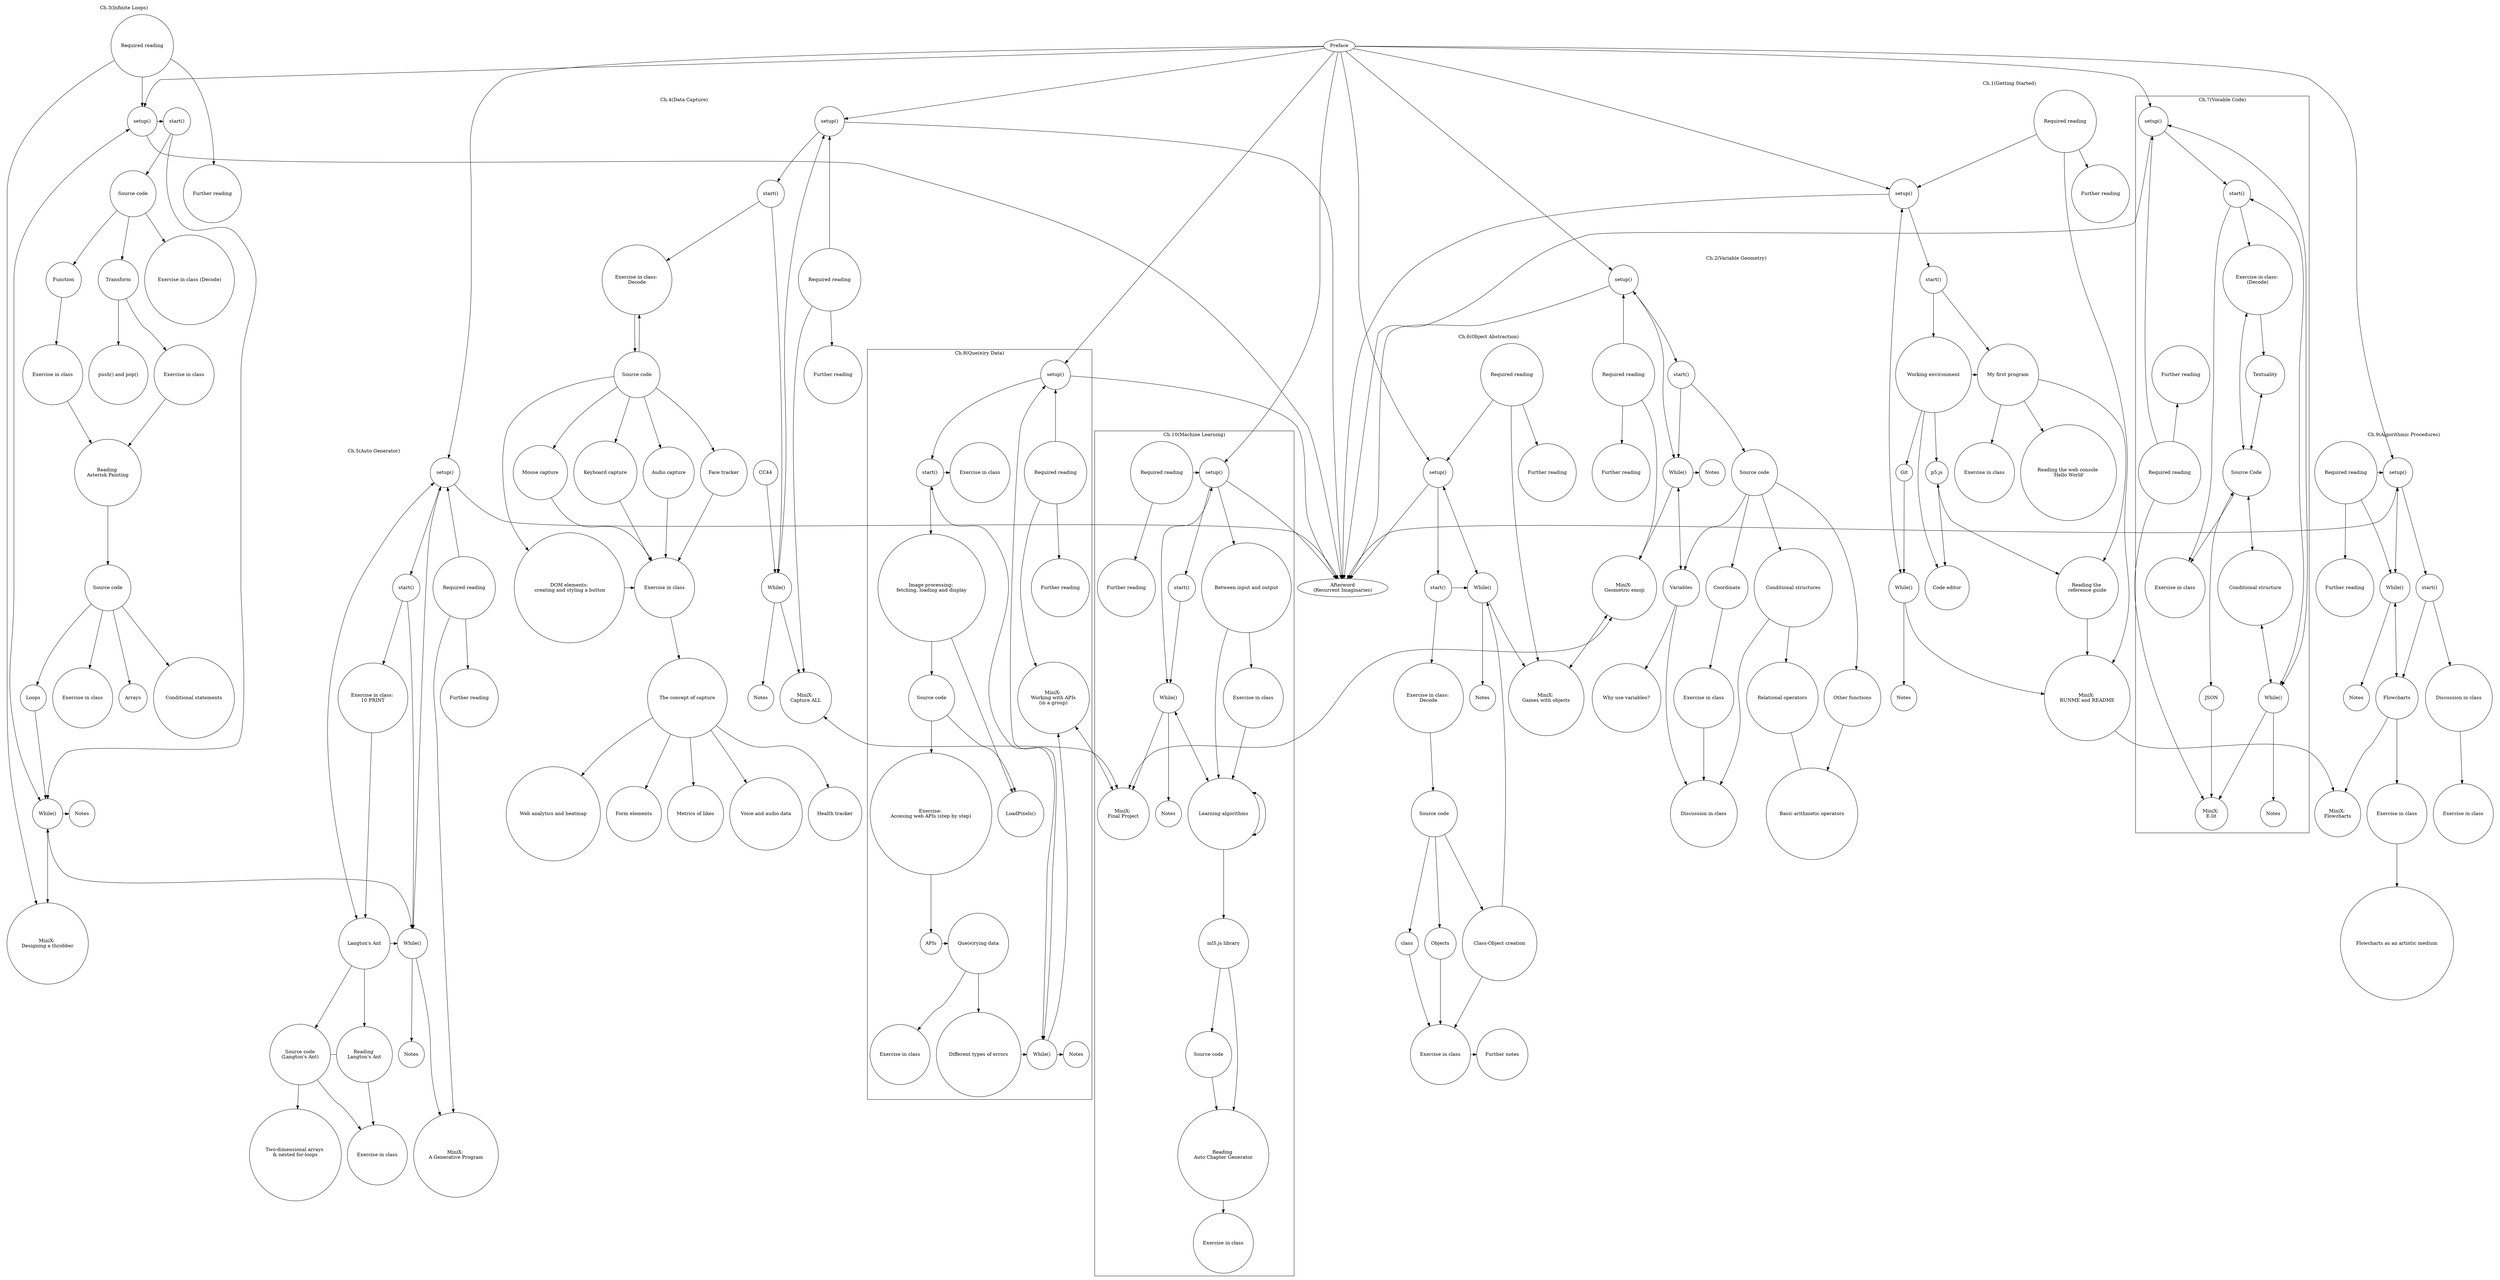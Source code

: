digraph G {

	subgraph cluster_1 {
    node [shape=circle];
    label = "Ch.1(Getting Started)";
    color=white;
    SU1 [label="setup()"]
    ST1 [label="start()"]
    WE1 [label="Working environment"]
    p51 [label="p5.js"]
    CE1 [label="Code editor"]
    MFP1 [label="My first program"]
    EiC1 [label="Exercise in class"]
    RC1 [label="Reading the web console \n'Hello World'"]
    RG1 [label="Reading the \nreference guide"]
    Git1 [label="Git"]
    MW1 [label="While()"]
    MX1 [label="MiniX: \nRUNME and README"]
    RR1 [label="Required reading"]
    FR1 [label="Further reading"]
    Notes1 [label="Notes"]

    {rank = same; MFP1, WE1}

    //graph
    SU1 -> ST1;
    ST1 -> WE1;
    WE1 -> p51;
    WE1 -> CE1;
    WE1 -> Git1;
    ST1 -> MFP1;
    MFP1 -> EiC1;
    MFP1 -> RC1;
    MFP1 -> RG1;
    SU1 -> MW1 [dir=both];
    MW1 -> MX1, Notes1;
    RR1 -> MX1, SU1;
    Git1 -> MW1;
    RG1 -> MX1;
    p51 -> CE1 [dir=both];
    WE1 -> MFP1;
    p51 -> RG1;
    RR1 -> FR1;
	}

	subgraph cluster_2 {
    node [shape=circle];
    label = "Ch.2(Variable Geometry)";
    color=white;
    SU2 [label="setup()"]
    ST2 [label="start()"]
    SC2 [label="Source code"]
    CO2 [label="Coordinate"]
    EiC2 [label="Exercise in class"]
    VB2 [label="Variables"]
    YVB2 [label="Why use variables?"]
    OF2 [label="Other functions"]
    BAO2 [label="Basic arithmetic operators"]
    CS2 [label="Conditional structures"]
    RO2 [label="Relational operators"]
    DiC2 [label="Discussion in class"]
    MW2 [label="While()"]
    MX2 [label="MiniX: \nGeometric emoji"]
    RR2 [label="Required reading"]
    FR2 [label="Further reading"]
    Notes2 [label="Notes"]

    //rank
    {rank = same; MW2, Notes2}
    {rank = same; ST2, RR2}

    //graph

    SU2 -> MW2 [dir=both];
    MW2 -> VB2[dir=both];
    RO2 -> BAO2[dir=none];
     SU2 -> ST2 -> SC2;
    SC2 -> CO2 -> EiC2;
    SC2 -> VB2 -> YVB2;
    SC2 -> OF2 -> BAO2;
    SC2 -> CS2 -> RO2;
    EiC2, VB2, CS2 -> DiC2;
    ST2 -> MW2 -> Notes2;
    MW2 -> MX2;
    RR2 -> MX2, SU2;
    RR2 -> FR2;
	}

	subgraph cluster_3 {
    node [shape=circle];
    label = "Ch.3(Infinite Loops)";
    color=white;
    SU3 [label="setup()"]
    ST3 [label="start()"]
    DE3 [label="Exercise in class (Decode)"]
    SC3 [label="Source code"]
    FN3 [label="Function"]
    EiC3 [label="Exercise in class"]
    TR3 [label="Transform"]
    PP3 [label="push() and pop()"]
    EiC33 [label="Exercise in class"]
    AP3 [label="Reading \nAsterisk Painting"]
    SC33 [label="Source code"]
    EiC333 [label="Exercise in class"]
    AR3 [label="Arrays"]
    CS3 [label="Conditional statements"]
    LO3 [label="Loops"]
    MW3 [label="While()"]
    MX3 [label="MiniX: \nDesigning a throbber"]
    RR3 [label="Required reading"]
    FR3 [label="Further reading"]
    Notes3 [label="Notes"]

    //rank
    {rank = same; SU3, ST3}
    {rank = same; MW3, Notes3}
    {rank = same; FR3, SC3}

    //graph
    SU3 -> ST3 -> SC3 -> DE3;
    SU3 -> MW3 [dir=both];
    RR3 -> MX3, SU3;
    SC3 -> FN3 -> EiC3;
    TR3->PP3;
    SC3 -> TR3 -> EiC33;
    EiC3, EiC33 -> AP3 -> SC33 -> EiC333
    SC33 -> AR3;
    SC33 -> CS3;
    SC33 -> LO3;
    ST3, LO3 -> MW3 -> Notes3;
    MW3 -> MX3;
    RR3 -> FR3;
  }

  subgraph cluster_4 {
    node [shape=circle];
    label = "Ch.4(Data Capture)";
    color=white;
    SU4 [label="setup()"]
    ST4 [label="start()"]
    DE4 [label="Exercise in class: \nDecode"]
    SC4 [label="Source code"]
    DOM4 [label="DOM elements:\n creating and styling a button"]
    MC4 [label="Mouse capture"]
    KC4 [label="Keyboard capture"]
    AC4 [label="Audio capture"]
    FT4 [label="Face tracker"]
    EiC4 [label="Exercise in class"]
    CC4 [label="The concept of capture"]
    WA4 [label="Web analytics and heatmap"]
    FE4 [label="Form elements"]
    ML4 [label="Metrics of likes"]
    VD4 [label="Voice and audio data"]
    HT4 [label="Health tracker"]
    MW4 [label="While()"]
    MX4 [label="MiniX: \nCapture ALL"]
    RR4 [label="Required reading"]
    FR4 [label="Further reading"]
    Notes4 [label="Notes"]

    //rank
    {rank = same; MW4, DOM4, EiC4}
    {rank = same; DE4, RR4}

    //graph
    SU4 -> ST4 -> DE4 -> SC4;
    SC4 -> DE4;
    SU4 -> MW4 [dir=both];
    RR4 -> MX4, SU4;
    SC4 -> DOM4, MC4, KC4, AC4, FT4;
    DOM4, MC4, KC4, AC4, FT4 -> EiC4 -> CC4;
    CC4 -> WA4, FE4, ML4, VD4, HT4;
    ST4, CC44 -> MW4 -> Notes4;
    MW4 -> MX4;
    RR4 -> FR4;
  }

  subgraph cluster_5 {
    node [shape=circle];
    label = "Ch.5(Auto Generator)";
    color=white;

    SU5 [label="setup()"]
    ST5 [label="start()"]
    EiC5 [label="Exercise in class: \n10 PRINT"]
    LA5 [label="Langton's Ant"]
    SC5 [label="Source code\n(Langton's Ant)"]
    RLA5 [label="Reading \nLangton's Ant"]
    AL5 [label="Two-dimensional arrays \n& nested for-loops
    "]
    EiC55 [label="Exercise in class"]
    MW5 [label="While()"]
    MX5 [label="MiniX: \nA Generative Program"]
    RR5 [label="Required reading"]
    FR5 [label="Further reading"]
    Notes5 [label="Notes"]

    //rank
    {rank = same; RR5, ST5}
    {rank = same; RLA5, SC5}
    {rank = same; MX5,EiC55}
    {rank = same; MW5, LA5}

    //graph
    SU5 -> ST5 -> EiC5;
    EiC5-> LA5[minlen=2];
    LA5 -> SU5 [dir=both];
    SU5 -> MW5 [dir=both];
    SC5 -> RLA5 [dir=none];
    RR5 -> MX5, SU5;
    LA5 -> SC5, RLA5 -> EiC55;
    SC5 -> AL5;
    ST5 -> MW5 -> Notes5;
    MW5 -> MX5;
    LA5 -> MW5;
    RR5 -> FR5;
  }

  subgraph cluster_6 {
    node [shape=circle];
    label = "Ch.6(Object Abstraction)";
    color=white;

    SU6 [label="setup()"]
    ST6 [label="start()"]
    DE6 [label="Exercise in class: \nDecode"]
    SC6 [label="Source code"]
    CL6 [label="class"]
    OO6 [label="Objects"]
    COC6 [label="Class-Object creation"]
    EiC6 [label="Exercise in class"]
    FN6 [label="Further notes"]
    MW6 [label="While()"]
    MX6 [label="MiniX: \nGames with objects"]
    RR6 [label="Required reading"]
    FR6 [label="Further reading"]
    Notes6 [label="Notes"]

    //rank
    {rank = same; EiC6,FN6}
    {rank = same; MX6,DE6}
    {rank = same; MW6,ST6}

    //graph
    SU6 -> ST6 -> DE6 -> SC6;
    SU6 -> MW6 [dir=both];
    RR6 -> MX6, SU6;
    SC6 -> {CL6, OO6, COC6} -> EiC6 -> FN6;
    ST6 -> MW6 -> Notes6;
    MW6 -> MX6;
    COC6 -> MW6;
    RR6 -> FR6;
  }

  subgraph cluster_7 {
    node [shape=circle];
    label = "Ch.7(Vocable Code)";
    //color=white;

    SU7 [label="setup()"]
    ST7 [label="start()"]
    DE7 [label="Exercise in class: \n(Decode)"]
    TX7 [label="Textuality"]
    CO7 [label="Conditional structure"]
    JS7 [label="JSON"]
    SC7 [label="Source Code"]
    EiC7 [label="Exercise in class"]
    MW7 [label="While()"]
    MX7 [label="MiniX: \nE-lit"]
    RR7 [label="Required reading"]
    FR7 [label="Further reading"]
    Notes7 [label="Notes"]

    //rank
    {rank = same; RR7, SC7}
    {rank = same; FR7, TX7}

    //graph
    SU7 -> ST7 -> DE7;
    SU7 -> MW7 [dir=both];
    RR7 -> MX7, SU7;
    DE7 -> TX7;
    TX7 -> SC7[dir=both];
    SC7 -> EiC7;
    SC7 -> CO7, JS7[dir=both];
    ST7 -> MW7 [dir=both];
    JS7 -> MX7;
    MW7 -> MX7, Notes7;
    DE7 -> SC7[dir=both];
    CO7 -> MW7[dir=both];
    ST7 -> EiC7;
    RR7 -> FR7;
  }
  subgraph cluster_8 {
    node [shape=circle];
    label = "Ch.8(Que(e)ry Data)";
    //color=white;

    SU8 [label="setup()"]
    ST8 [label="start()"]
    EiC8 [label="Exercise in class"]
    IP8 [label="Image processing: \nfetching, loading and display"]
    SC8 [label="Source code"]
    EiC88 [label="Exercise: \nAccesing web APIs (step by step)"]
    API8 [label="APIs"]
    QD8 [label="Que(e)rying data"]
    EiC888 [label="Exercise in class"]
    LP8 [label="LoadPixels()"]
    ER8 [label="Different types of errors"]
    MW8 [label="While()"]
    MX8 [label="MiniX: \nWorking with APIs\n(in a group)"]
    RR8 [label="Required reading"]
    FR8 [label="Further reading"]
    Notes8 [label="Notes"]

    //rank
    {rank = same; MW8, Notes8}
    {rank = same; RR8, EiC8, ST8}
    {rank = same; MX8, SC8}
    {rank = same; API8, QD8}
    {rank = same; MW8, EiC888, ER8}

    //graph
    SU8 -> ST8 -> EiC8;
    SU8 -> MW8 [dir=both];
    RR8 -> MX8, SU8;
    ST8 -> IP8 -> SC8 -> LP8;
    IP8 -> LP8;
    SC8 -> EiC88 -> API8 -> QD8 -> EiC888;
    QD8 -> ER8 -> MW8;
    ST8 -> MW8 [dir=both];
    MW8 -> Notes8;
    MW8 -> MX8;
    RR8 -> FR8;
  }

  subgraph cluster_9 {
    node [shape=circle];
    label = "Ch.9(Algorithmic Procedures)";
    color=white;

    SU9 [label="setup()"]
    ST9 [label="start()"]
    DiC9 [label="Discussion in class"]
    EiC9 [label="Exercise in class"]
    FC9 [label="Flowcharts"]
    EiC99 [label="Exercise in class"]
    AM9 [label="Flowcharts as an artistic medium"]
    MW9 [label="While()"]
    MX9 [label="MiniX: \nFlowcharts"]
    RR9 [label="Required reading"]
    FR9 [label="Further reading"]
    Notes9 [label="Notes"]

    //rank
    {rank = same; RR9, SU9}

    //graph
    SU9 -> ST9;
    ST9 -> DiC9 -> EiC9;
    ST9 -> FC9 ;
    FC9 -> EiC99 -> AM9;
    MW9 -> Notes9;
    MW9 -> FC9[dir=both]
    SU9 -> MW9 [dir=both];
    RR9 -> SU9, MW9;
    FC9 -> MX9;
    RR9 -> FR9;
  }

  subgraph cluster_10 {
      node [shape=circle];
      label = "Ch.10(Machine Learning)";
      //color=white;
      SU10 [label="setup()"]
      ST10 [label="start()"]
      IO10 [label="Between input and output"]
      EiC10 [label="Exercise in class"]
      LA10 [label="Learning algorithms"]
      ml510 [label="ml5.js library"]
      SC10 [label="Source code"]
      RAG10 [label="Reading \nAuto Chapter Generator"]
      EiC1010 [label="Exercise in class"]
      MW10 [label="While()"]
      MX10 [label="MiniX: \nFinal Project"]
      RR10 [label="Required reading"]
      FR10 [label="Further reading"]
      Notes10 [label="Notes"]

      //rank
      {rank = same; SU10, RR10}
      {rank=same;MX10,LA10}
      //graph
      SU10 -> ST10;
      SU10-> IO10 -> EiC10;
      SU10 -> MW10 [dir=both];
      RR10 -> SU10;
      EiC10 -> LA10 ;
      LA10 -> LA10[dir=both];
      LA10-> MW10 [dir=both];
      IO10 -> LA10 -> ml510 -> SC10;
      SC10 -> RAG10 -> EiC1010;
      ST10 -> MW10 -> Notes10;
      MW10 -> MX10;
      ml510 -> RAG10;
      RR10 -> FR10;
  }

  PF [label="Preface"]
  AW [label="Afterword\n(Recurrent Imaginaries)"]
  //PF -> SU1 -> SU2 -> SU3 -> SU4 -> SU5 -> SU6 -> SU7 -> SU8 -> SU9 -> SU10 -> AW;
  PF -> SU1,SU2,SU3,SU4,SU5,SU6,SU7,SU8,SU9,SU10 -> AW;
  MX2,MX4,MX8 -> MX10 [dir=both];
  MW3 -> MW5[dir=both];
  MX2 -> MX6[dir=both];
  MX1 -> MX9;

}
